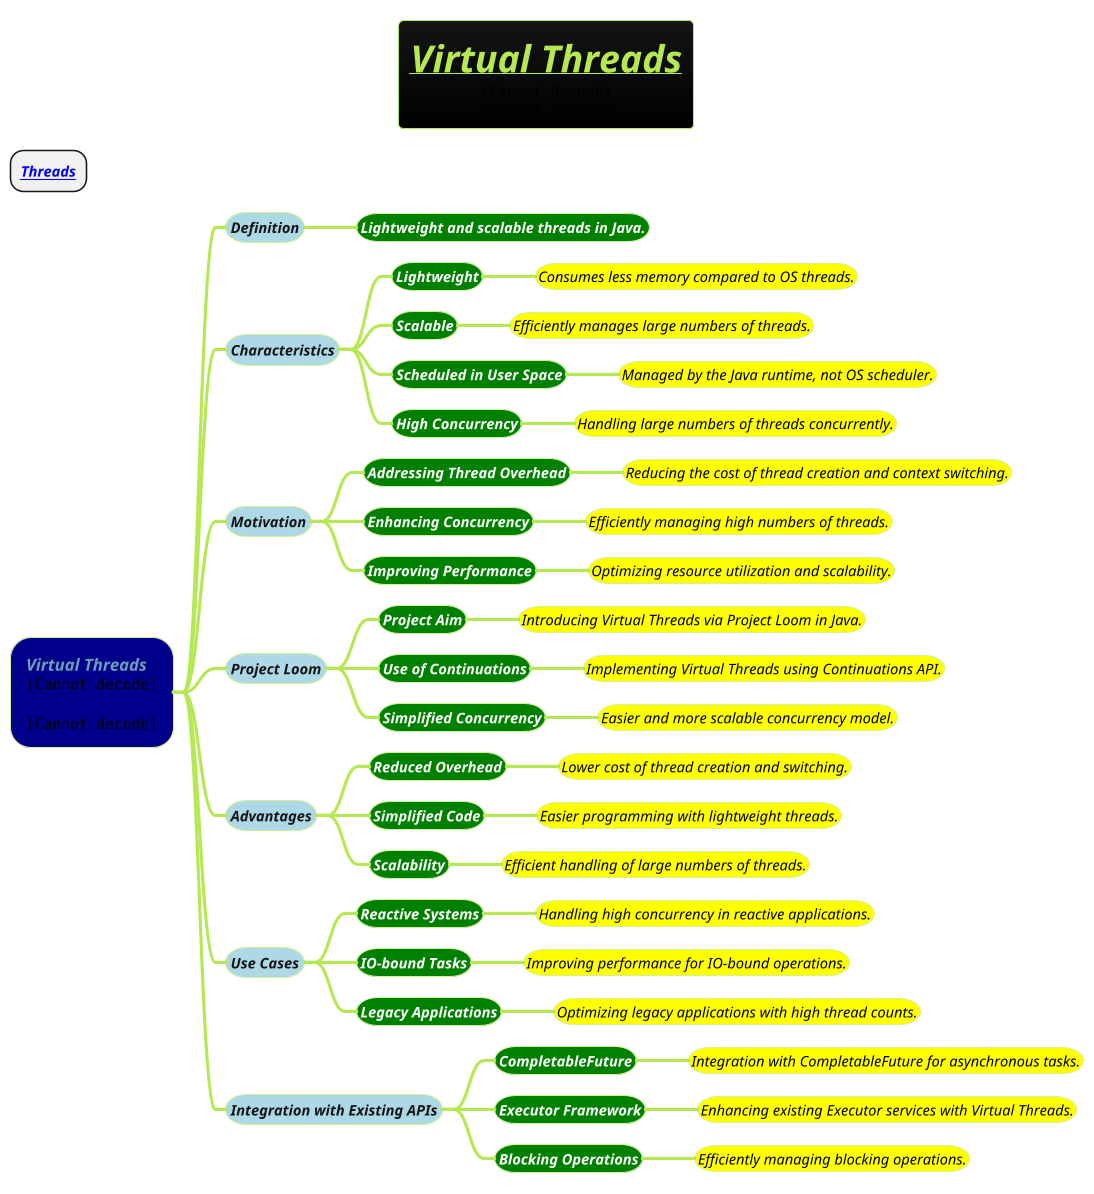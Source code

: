 @startmindmap
title =<i><b><u>Virtual Threads\n<img:images/img_18.png>\n<img:images/img_19.png>
* <b><i>[[docs/3-programming-languages/Venkat-Subramaniam/Threads.puml Threads]]
!theme hacker

*[#darkblue] <i>Virtual Threads\n<img:images/img_16.png>\n\n<img:images/img_17.png>
**[#lightblue] <i><color #blac><size:14>Definition
***[#green] <b><i><color #white><size:14>Lightweight and scalable threads in Java.
**[#lightblue] <i><color #blac><size:14>Characteristics
***[#green] <b><i><color #white><size:14>Lightweight
****[#yellow] <i><color #black><size:14>Consumes less memory compared to OS threads.
***[#green] <b><i><color #white><size:14>Scalable
****[#yellow] <i><color #black><size:14>Efficiently manages large numbers of threads.
***[#green] <b><i><color #white><size:14>Scheduled in User Space
****[#yellow] <i><color #black><size:14>Managed by the Java runtime, not OS scheduler.
***[#green] <b><i><color #white><size:14>High Concurrency
****[#yellow] <i><color #black><size:14>Handling large numbers of threads concurrently.
**[#lightblue] <i><color #blac><size:14>Motivation
***[#green] <b><i><color #white><size:14>Addressing Thread Overhead
****[#yellow] <i><color #black><size:14>Reducing the cost of thread creation and context switching.
***[#green] <b><i><color #white><size:14>Enhancing Concurrency
****[#yellow] <i><color #black><size:14>Efficiently managing high numbers of threads.
***[#green] <b><i><color #white><size:14>Improving Performance
****[#yellow] <i><color #black><size:14>Optimizing resource utilization and scalability.
**[#lightblue] <i><color #blac><size:14>Project Loom
***[#green] <b><i><color #white><size:14>Project Aim
****[#yellow] <i><color #black><size:14>Introducing Virtual Threads via Project Loom in Java.
***[#green] <b><i><color #white><size:14>Use of Continuations
****[#yellow] <i><color #black><size:14>Implementing Virtual Threads using Continuations API.
***[#green] <b><i><color #white><size:14>Simplified Concurrency
****[#yellow] <i><color #black><size:14>Easier and more scalable concurrency model.
**[#lightblue] <i><color #blac><size:14>Advantages
***[#green] <b><i><color #white><size:14>Reduced Overhead
****[#yellow] <i><color #black><size:14>Lower cost of thread creation and switching.
***[#green] <b><i><color #white><size:14>Simplified Code
****[#yellow] <i><color #black><size:14>Easier programming with lightweight threads.
***[#green] <b><i><color #white><size:14>Scalability
****[#yellow] <i><color #black><size:14>Efficient handling of large numbers of threads.
**[#lightblue] <i><color #blac><size:14>Use Cases
***[#green] <b><i><color #white><size:14>Reactive Systems
****[#yellow] <i><color #black><size:14>Handling high concurrency in reactive applications.
***[#green] <b><i><color #white><size:14>IO-bound Tasks
****[#yellow] <i><color #black><size:14>Improving performance for IO-bound operations.
***[#green] <b><i><color #white><size:14>Legacy Applications
****[#yellow] <i><color #black><size:14>Optimizing legacy applications with high thread counts.
**[#lightblue] <i><color #blac><size:14>Integration with Existing APIs
***[#green] <b><i><color #white><size:14>CompletableFuture
****[#yellow] <i><color #black><size:14>Integration with CompletableFuture for asynchronous tasks.
***[#green] <b><i><color #white><size:14>Executor Framework
****[#yellow] <i><color #black><size:14>Enhancing existing Executor services with Virtual Threads.
***[#green] <b><i><color #white><size:14>Blocking Operations
****[#yellow] <i><color #black><size:14>Efficiently managing blocking operations.
@endmindmap
